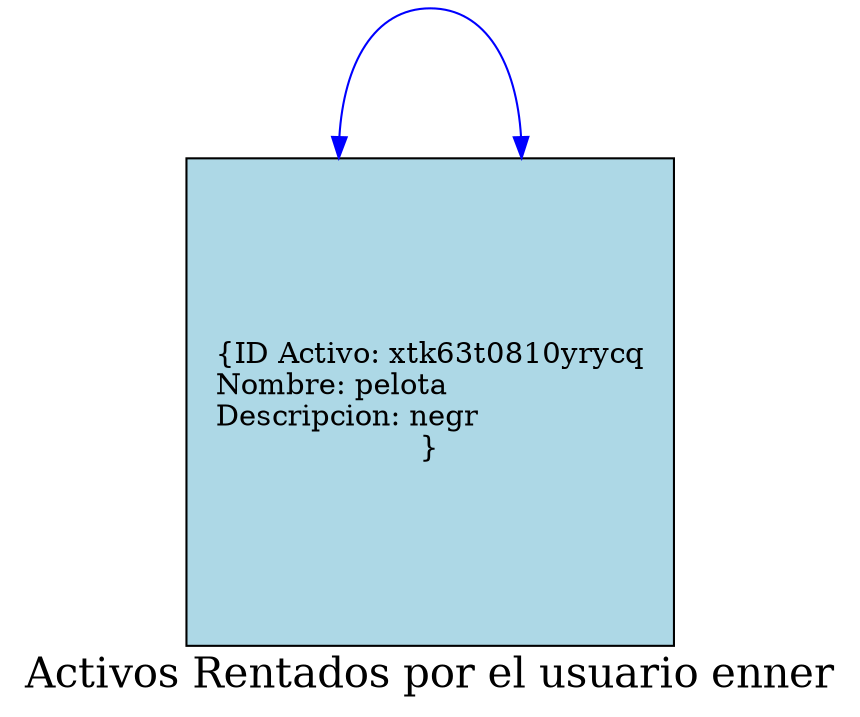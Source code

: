 digraph listitata {
rankdir=LR;node [shape=square, style=filled, fillcolor=lightblue, margin=0.2];
edge [style=solid, color=blue];
graph [ranksep=1.5, nodesep=1];
graph [label="Activos Rentados por el usuario enner", fontsize=20, fontcolor=black];
"xtk63t0810yrycq" [label="{ID Activo: xtk63t0810yrycq\lNombre: pelota\lDescripcion: negr\l}"];
"xtk63t0810yrycq" -> "xtk63t0810yrycq"[dir=both];
}
